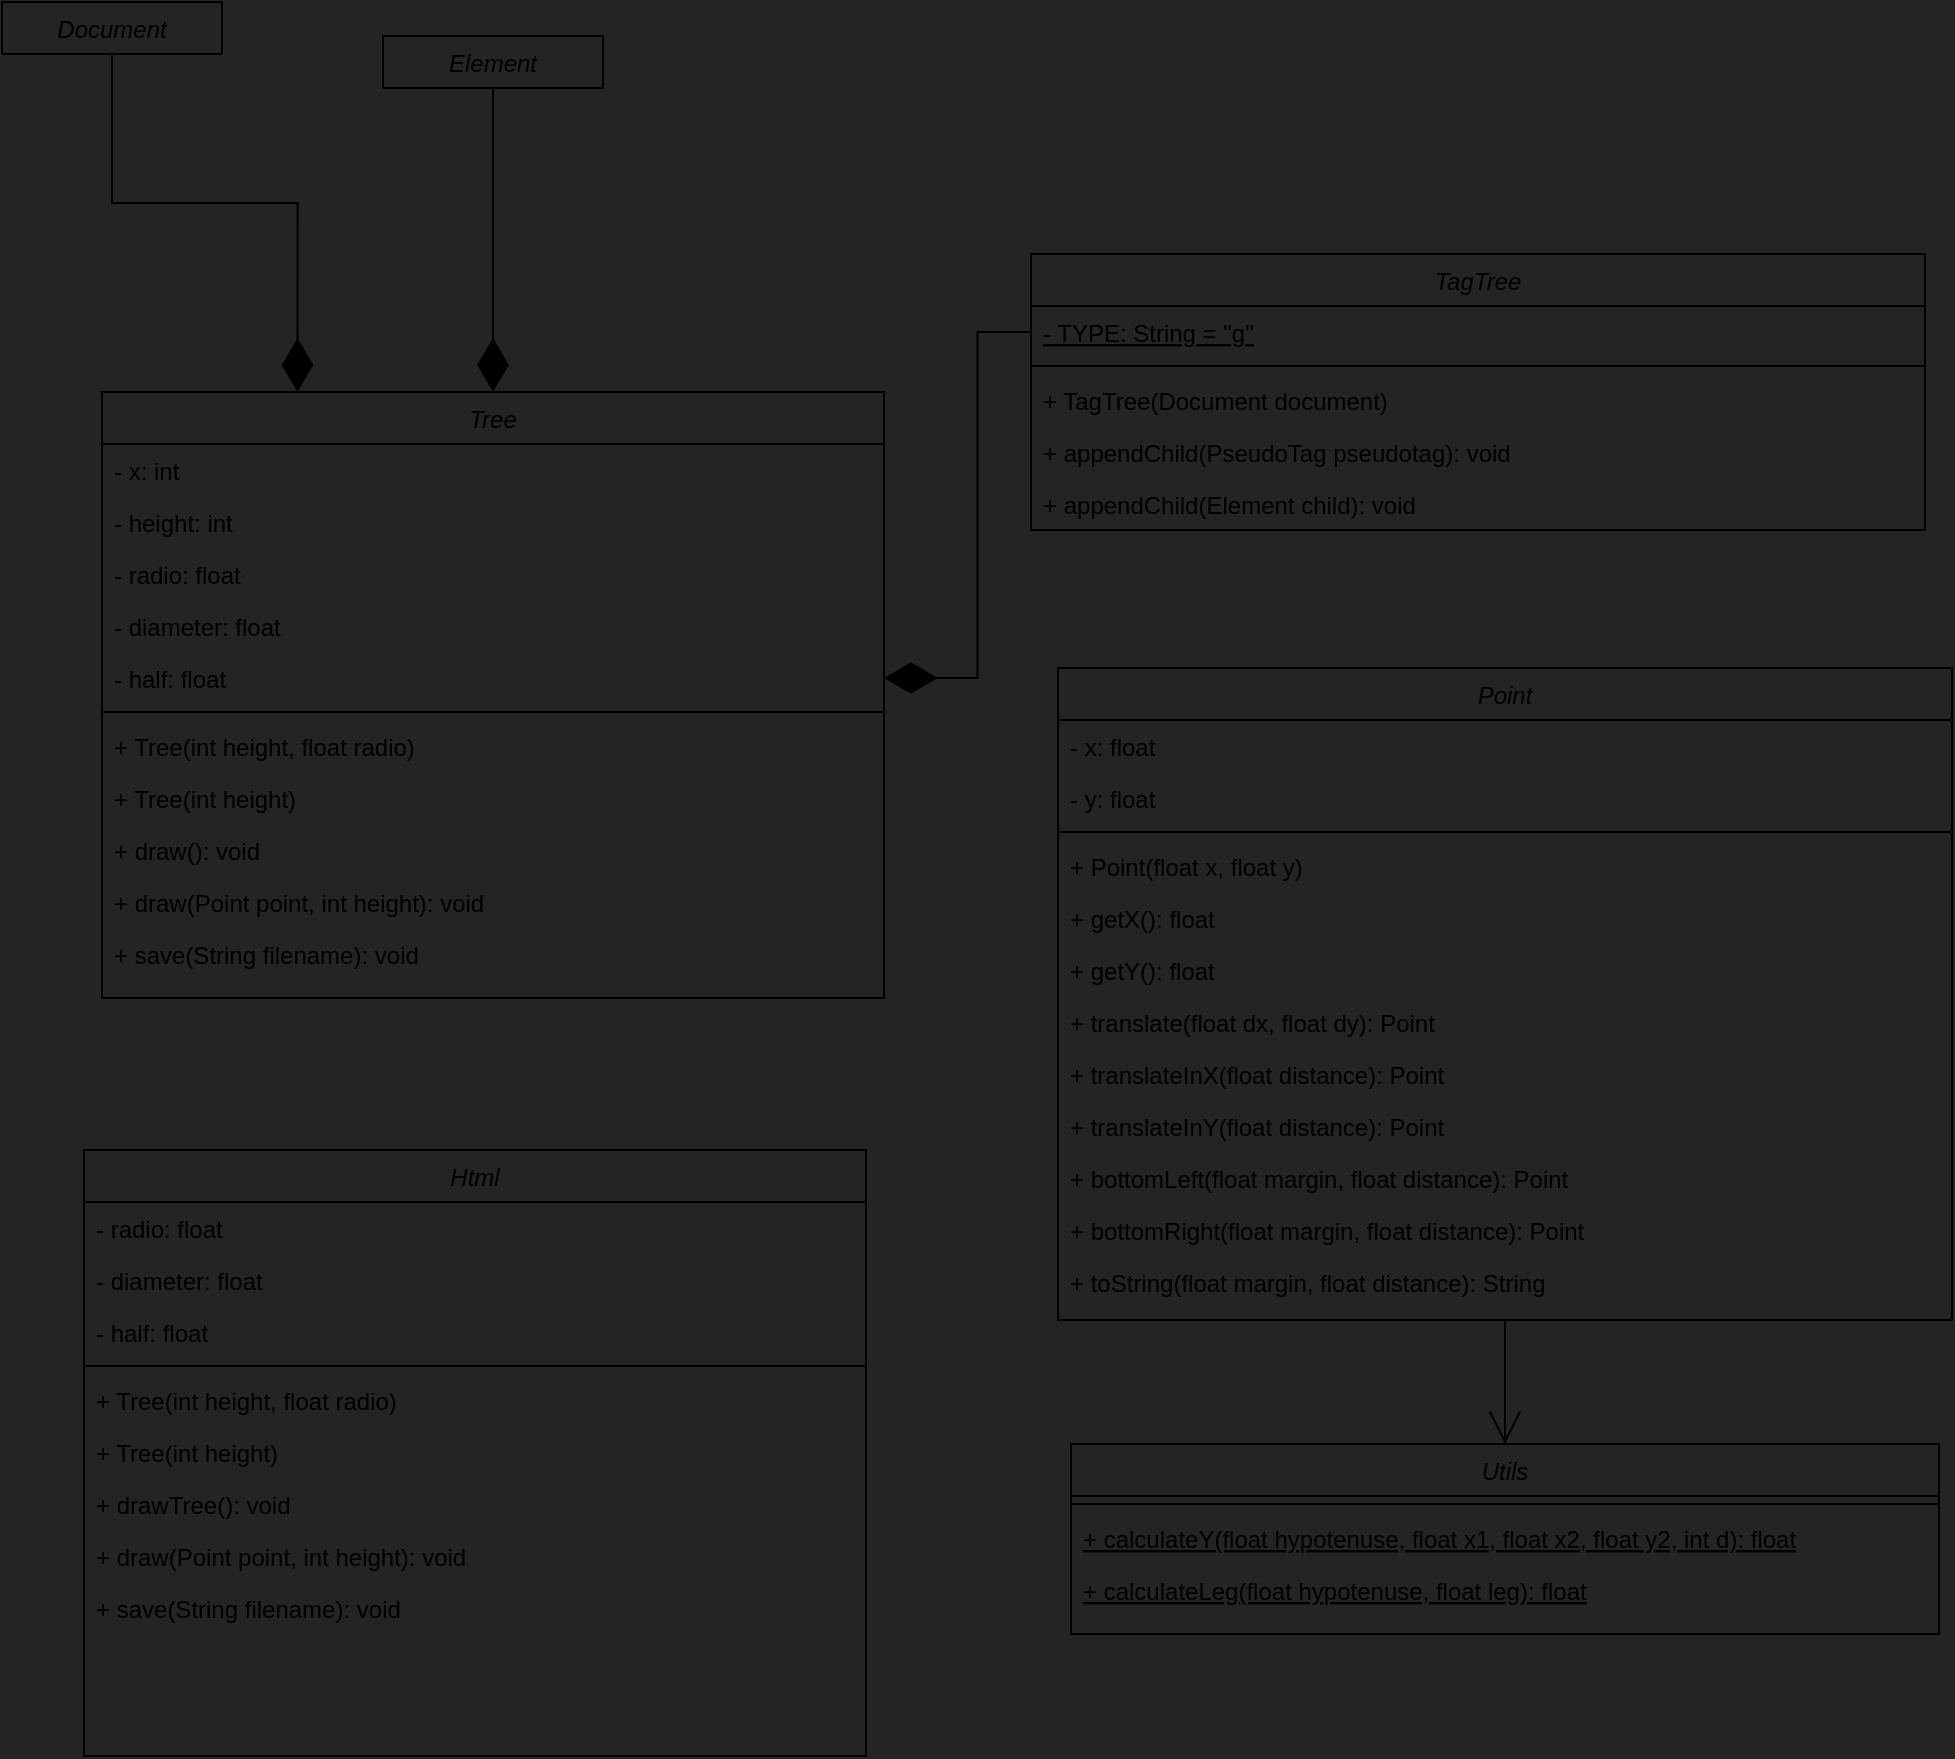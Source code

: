<mxfile version="20.3.0" type="device"><diagram name="svgtree" id="i_98BdUtCzlUkUOAYvuG"><mxGraphModel dx="1665" dy="3226" grid="0" gridSize="100" guides="1" tooltips="1" connect="1" arrows="1" fold="1" page="0" pageScale="1" pageWidth="1169" pageHeight="827" background="#242424" math="0" shadow="0"><root><mxCell id="nEXl6x_7-8cadN5U95Sm-0"/><mxCell id="nEXl6x_7-8cadN5U95Sm-1" parent="nEXl6x_7-8cadN5U95Sm-0"/><mxCell id="nEXl6x_7-8cadN5U95Sm-2" style="edgeStyle=orthogonalEdgeStyle;shape=connector;rounded=0;orthogonalLoop=1;jettySize=auto;html=1;exitX=0.5;exitY=0;exitDx=0;exitDy=0;entryX=0.5;entryY=1;entryDx=0;entryDy=0;labelBackgroundColor=default;strokeColor=default;fontFamily=Helvetica;fontSize=11;fontColor=default;endArrow=block;endFill=0;startSize=14;endSize=14;sourcePerimeterSpacing=8;targetPerimeterSpacing=8;" parent="nEXl6x_7-8cadN5U95Sm-1" edge="1"><mxGeometry relative="1" as="geometry"><Array as="points"><mxPoint x="1310" y="310"/><mxPoint x="1210" y="310"/><mxPoint x="1210" y="197"/><mxPoint x="1339" y="197"/></Array><mxPoint x="757" y="88" as="targetPoint"/></mxGeometry></mxCell><mxCell id="nEXl6x_7-8cadN5U95Sm-3" style="edgeStyle=orthogonalEdgeStyle;shape=connector;rounded=0;orthogonalLoop=1;jettySize=auto;html=1;exitX=0.5;exitY=0;exitDx=0;exitDy=0;entryX=0.5;entryY=1;entryDx=0;entryDy=0;labelBackgroundColor=default;strokeColor=default;fontFamily=Helvetica;fontSize=11;fontColor=default;endArrow=block;endFill=0;startSize=14;endSize=14;sourcePerimeterSpacing=8;targetPerimeterSpacing=8;" parent="nEXl6x_7-8cadN5U95Sm-1" edge="1"><mxGeometry relative="1" as="geometry"><mxPoint x="866" y="-221" as="sourcePoint"/></mxGeometry></mxCell><mxCell id="nEXl6x_7-8cadN5U95Sm-4" value="Utils" style="swimlane;fontStyle=2;align=center;verticalAlign=top;childLayout=stackLayout;horizontal=1;startSize=26;horizontalStack=0;resizeParent=1;resizeLast=0;collapsible=1;marginBottom=0;rounded=0;shadow=0;strokeWidth=1;fillColor=none;" parent="nEXl6x_7-8cadN5U95Sm-1" vertex="1"><mxGeometry x="715.5" y="-1467" width="434" height="95" as="geometry"><mxRectangle x="130" y="200" width="110" height="26" as="alternateBounds"/></mxGeometry></mxCell><mxCell id="nEXl6x_7-8cadN5U95Sm-8" value="" style="line;html=1;strokeWidth=1;align=left;verticalAlign=middle;spacingTop=-1;spacingLeft=3;spacingRight=3;rotatable=0;labelPosition=right;points=[];portConstraint=eastwest;" parent="nEXl6x_7-8cadN5U95Sm-4" vertex="1"><mxGeometry y="26" width="434" height="8" as="geometry"/></mxCell><mxCell id="nEXl6x_7-8cadN5U95Sm-9" value="+ calculateY(float hypotenuse, float x1, float x2, float y2, int d): float" style="text;align=left;verticalAlign=top;spacingLeft=4;spacingRight=4;overflow=hidden;rotatable=0;points=[[0,0.5],[1,0.5]];portConstraint=eastwest;fontStyle=4" parent="nEXl6x_7-8cadN5U95Sm-4" vertex="1"><mxGeometry y="34" width="434" height="26" as="geometry"/></mxCell><mxCell id="nEXl6x_7-8cadN5U95Sm-10" value="+ calculateLeg(float hypotenuse, float leg): float" style="text;align=left;verticalAlign=top;spacingLeft=4;spacingRight=4;overflow=hidden;rotatable=0;points=[[0,0.5],[1,0.5]];portConstraint=eastwest;fontStyle=4" parent="nEXl6x_7-8cadN5U95Sm-4" vertex="1"><mxGeometry y="60" width="434" height="26" as="geometry"/></mxCell><mxCell id="enQMLkWNMkP65dQgjEoN-84" style="edgeStyle=orthogonalEdgeStyle;shape=connector;rounded=0;orthogonalLoop=1;jettySize=auto;html=1;exitX=0.5;exitY=0;exitDx=0;exitDy=0;entryX=0.5;entryY=1;entryDx=0;entryDy=0;labelBackgroundColor=default;strokeColor=default;strokeWidth=1;fontFamily=Helvetica;fontSize=11;fontColor=default;startArrow=diamondThin;startFill=1;endArrow=none;endFill=0;startSize=24;endSize=14;sourcePerimeterSpacing=8;targetPerimeterSpacing=8;" parent="nEXl6x_7-8cadN5U95Sm-1" source="nEXl6x_7-8cadN5U95Sm-50" target="enQMLkWNMkP65dQgjEoN-74" edge="1"><mxGeometry relative="1" as="geometry"/></mxCell><mxCell id="enQMLkWNMkP65dQgjEoN-85" style="edgeStyle=orthogonalEdgeStyle;shape=connector;rounded=0;orthogonalLoop=1;jettySize=auto;html=1;exitX=0.25;exitY=0;exitDx=0;exitDy=0;entryX=0.5;entryY=1;entryDx=0;entryDy=0;labelBackgroundColor=default;strokeColor=default;strokeWidth=1;fontFamily=Helvetica;fontSize=11;fontColor=default;startArrow=diamondThin;startFill=1;endArrow=none;endFill=0;startSize=24;endSize=14;sourcePerimeterSpacing=8;targetPerimeterSpacing=8;" parent="nEXl6x_7-8cadN5U95Sm-1" source="nEXl6x_7-8cadN5U95Sm-50" target="enQMLkWNMkP65dQgjEoN-79" edge="1"><mxGeometry relative="1" as="geometry"/></mxCell><mxCell id="nEXl6x_7-8cadN5U95Sm-50" value="Tree" style="swimlane;fontStyle=2;align=center;verticalAlign=top;childLayout=stackLayout;horizontal=1;startSize=26;horizontalStack=0;resizeParent=1;resizeLast=0;collapsible=1;marginBottom=0;rounded=0;shadow=0;strokeWidth=1;fillColor=none;" parent="nEXl6x_7-8cadN5U95Sm-1" vertex="1"><mxGeometry x="231" y="-1993" width="391" height="303" as="geometry"><mxRectangle x="450" y="286" width="110" height="26" as="alternateBounds"/></mxGeometry></mxCell><mxCell id="nEXl6x_7-8cadN5U95Sm-53" value="- x: int" style="text;align=left;verticalAlign=top;spacingLeft=4;spacingRight=4;overflow=hidden;rotatable=0;points=[[0,0.5],[1,0.5]];portConstraint=eastwest;" parent="nEXl6x_7-8cadN5U95Sm-50" vertex="1"><mxGeometry y="26" width="391" height="26" as="geometry"/></mxCell><mxCell id="enQMLkWNMkP65dQgjEoN-11" value="- height: int" style="text;align=left;verticalAlign=top;spacingLeft=4;spacingRight=4;overflow=hidden;rotatable=0;points=[[0,0.5],[1,0.5]];portConstraint=eastwest;" parent="nEXl6x_7-8cadN5U95Sm-50" vertex="1"><mxGeometry y="52" width="391" height="26" as="geometry"/></mxCell><mxCell id="enQMLkWNMkP65dQgjEoN-12" value="- radio: float" style="text;align=left;verticalAlign=top;spacingLeft=4;spacingRight=4;overflow=hidden;rotatable=0;points=[[0,0.5],[1,0.5]];portConstraint=eastwest;" parent="nEXl6x_7-8cadN5U95Sm-50" vertex="1"><mxGeometry y="78" width="391" height="26" as="geometry"/></mxCell><mxCell id="enQMLkWNMkP65dQgjEoN-13" value="- diameter: float" style="text;align=left;verticalAlign=top;spacingLeft=4;spacingRight=4;overflow=hidden;rotatable=0;points=[[0,0.5],[1,0.5]];portConstraint=eastwest;" parent="nEXl6x_7-8cadN5U95Sm-50" vertex="1"><mxGeometry y="104" width="391" height="26" as="geometry"/></mxCell><mxCell id="enQMLkWNMkP65dQgjEoN-14" value="- half: float" style="text;align=left;verticalAlign=top;spacingLeft=4;spacingRight=4;overflow=hidden;rotatable=0;points=[[0,0.5],[1,0.5]];portConstraint=eastwest;" parent="nEXl6x_7-8cadN5U95Sm-50" vertex="1"><mxGeometry y="130" width="391" height="26" as="geometry"/></mxCell><mxCell id="nEXl6x_7-8cadN5U95Sm-51" value="" style="line;html=1;strokeWidth=1;align=left;verticalAlign=middle;spacingTop=-1;spacingLeft=3;spacingRight=3;rotatable=0;labelPosition=right;points=[];portConstraint=eastwest;" parent="nEXl6x_7-8cadN5U95Sm-50" vertex="1"><mxGeometry y="156" width="391" height="8" as="geometry"/></mxCell><mxCell id="nEXl6x_7-8cadN5U95Sm-54" value="+ Tree(int height, float radio)" style="text;align=left;verticalAlign=top;spacingLeft=4;spacingRight=4;overflow=hidden;rotatable=0;points=[[0,0.5],[1,0.5]];portConstraint=eastwest;" parent="nEXl6x_7-8cadN5U95Sm-50" vertex="1"><mxGeometry y="164" width="391" height="26" as="geometry"/></mxCell><mxCell id="nEXl6x_7-8cadN5U95Sm-55" value="+ Tree(int height)" style="text;align=left;verticalAlign=top;spacingLeft=4;spacingRight=4;overflow=hidden;rotatable=0;points=[[0,0.5],[1,0.5]];portConstraint=eastwest;fillColor=none;" parent="nEXl6x_7-8cadN5U95Sm-50" vertex="1"><mxGeometry y="190" width="391" height="26" as="geometry"/></mxCell><mxCell id="enQMLkWNMkP65dQgjEoN-16" value="+ draw(): void" style="text;align=left;verticalAlign=top;spacingLeft=4;spacingRight=4;overflow=hidden;rotatable=0;points=[[0,0.5],[1,0.5]];portConstraint=eastwest;fillColor=none;" parent="nEXl6x_7-8cadN5U95Sm-50" vertex="1"><mxGeometry y="216" width="391" height="26" as="geometry"/></mxCell><mxCell id="nEXl6x_7-8cadN5U95Sm-56" value="+ draw(Point point, int height): void" style="text;align=left;verticalAlign=top;spacingLeft=4;spacingRight=4;overflow=hidden;rotatable=0;points=[[0,0.5],[1,0.5]];portConstraint=eastwest;fillColor=none;" parent="nEXl6x_7-8cadN5U95Sm-50" vertex="1"><mxGeometry y="242" width="391" height="26" as="geometry"/></mxCell><mxCell id="nEXl6x_7-8cadN5U95Sm-57" value="+ save(String filename): void" style="text;align=left;verticalAlign=top;spacingLeft=4;spacingRight=4;overflow=hidden;rotatable=0;points=[[0,0.5],[1,0.5]];portConstraint=eastwest;" parent="nEXl6x_7-8cadN5U95Sm-50" vertex="1"><mxGeometry y="268" width="391" height="26" as="geometry"/></mxCell><mxCell id="nEXl6x_7-8cadN5U95Sm-62" value="TagTree" style="swimlane;fontStyle=2;align=center;verticalAlign=top;childLayout=stackLayout;horizontal=1;startSize=26;horizontalStack=0;resizeParent=1;resizeLast=0;collapsible=1;marginBottom=0;rounded=0;shadow=0;strokeWidth=1;fillColor=none;" parent="nEXl6x_7-8cadN5U95Sm-1" vertex="1"><mxGeometry x="695.5" y="-2062" width="447" height="138" as="geometry"><mxRectangle x="450" y="286" width="110" height="26" as="alternateBounds"/></mxGeometry></mxCell><mxCell id="nEXl6x_7-8cadN5U95Sm-64" value="- TYPE: String = &quot;g&quot;" style="text;align=left;verticalAlign=top;spacingLeft=4;spacingRight=4;overflow=hidden;rotatable=0;points=[[0,0.5],[1,0.5]];portConstraint=eastwest;fontStyle=4" parent="nEXl6x_7-8cadN5U95Sm-62" vertex="1"><mxGeometry y="26" width="447" height="26" as="geometry"/></mxCell><mxCell id="nEXl6x_7-8cadN5U95Sm-63" value="" style="line;html=1;strokeWidth=1;align=left;verticalAlign=middle;spacingTop=-1;spacingLeft=3;spacingRight=3;rotatable=0;labelPosition=right;points=[];portConstraint=eastwest;" parent="nEXl6x_7-8cadN5U95Sm-62" vertex="1"><mxGeometry y="52" width="447" height="8" as="geometry"/></mxCell><mxCell id="nEXl6x_7-8cadN5U95Sm-65" value="+ TagTree(Document document)" style="text;align=left;verticalAlign=top;spacingLeft=4;spacingRight=4;overflow=hidden;rotatable=0;points=[[0,0.5],[1,0.5]];portConstraint=eastwest;" parent="nEXl6x_7-8cadN5U95Sm-62" vertex="1"><mxGeometry y="60" width="447" height="26" as="geometry"/></mxCell><mxCell id="nEXl6x_7-8cadN5U95Sm-66" value="+ appendChild(PseudoTag pseudotag): void" style="text;align=left;verticalAlign=top;spacingLeft=4;spacingRight=4;overflow=hidden;rotatable=0;points=[[0,0.5],[1,0.5]];portConstraint=eastwest;" parent="nEXl6x_7-8cadN5U95Sm-62" vertex="1"><mxGeometry y="86" width="447" height="26" as="geometry"/></mxCell><mxCell id="HEnOIkAH_6xlFScfeltk-12" value="+ appendChild(Element child): void" style="text;align=left;verticalAlign=top;spacingLeft=4;spacingRight=4;overflow=hidden;rotatable=0;points=[[0,0.5],[1,0.5]];portConstraint=eastwest;" vertex="1" parent="nEXl6x_7-8cadN5U95Sm-62"><mxGeometry y="112" width="447" height="26" as="geometry"/></mxCell><mxCell id="enQMLkWNMkP65dQgjEoN-17" style="edgeStyle=orthogonalEdgeStyle;shape=connector;rounded=0;orthogonalLoop=1;jettySize=auto;html=1;exitX=0.5;exitY=1;exitDx=0;exitDy=0;entryX=0.5;entryY=0;entryDx=0;entryDy=0;labelBackgroundColor=default;strokeColor=default;fontFamily=Helvetica;fontSize=11;fontColor=default;endArrow=open;startSize=14;endSize=14;sourcePerimeterSpacing=8;targetPerimeterSpacing=8;" parent="nEXl6x_7-8cadN5U95Sm-1" source="nEXl6x_7-8cadN5U95Sm-88" target="nEXl6x_7-8cadN5U95Sm-4" edge="1"><mxGeometry relative="1" as="geometry"/></mxCell><mxCell id="nEXl6x_7-8cadN5U95Sm-88" value="Point" style="swimlane;fontStyle=2;align=center;verticalAlign=top;childLayout=stackLayout;horizontal=1;startSize=26;horizontalStack=0;resizeParent=1;resizeLast=0;collapsible=1;marginBottom=0;rounded=0;shadow=0;strokeWidth=1;fillColor=none;" parent="nEXl6x_7-8cadN5U95Sm-1" vertex="1"><mxGeometry x="709" y="-1855" width="447" height="326" as="geometry"><mxRectangle x="450" y="286" width="110" height="26" as="alternateBounds"/></mxGeometry></mxCell><mxCell id="nEXl6x_7-8cadN5U95Sm-90" value="- x: float" style="text;align=left;verticalAlign=top;spacingLeft=4;spacingRight=4;overflow=hidden;rotatable=0;points=[[0,0.5],[1,0.5]];portConstraint=eastwest;" parent="nEXl6x_7-8cadN5U95Sm-88" vertex="1"><mxGeometry y="26" width="447" height="26" as="geometry"/></mxCell><mxCell id="enQMLkWNMkP65dQgjEoN-0" value="- y: float" style="text;align=left;verticalAlign=top;spacingLeft=4;spacingRight=4;overflow=hidden;rotatable=0;points=[[0,0.5],[1,0.5]];portConstraint=eastwest;" parent="nEXl6x_7-8cadN5U95Sm-88" vertex="1"><mxGeometry y="52" width="447" height="26" as="geometry"/></mxCell><mxCell id="nEXl6x_7-8cadN5U95Sm-89" value="" style="line;html=1;strokeWidth=1;align=left;verticalAlign=middle;spacingTop=-1;spacingLeft=3;spacingRight=3;rotatable=0;labelPosition=right;points=[];portConstraint=eastwest;" parent="nEXl6x_7-8cadN5U95Sm-88" vertex="1"><mxGeometry y="78" width="447" height="8" as="geometry"/></mxCell><mxCell id="nEXl6x_7-8cadN5U95Sm-91" value="+ Point(float x, float y)" style="text;align=left;verticalAlign=top;spacingLeft=4;spacingRight=4;overflow=hidden;rotatable=0;points=[[0,0.5],[1,0.5]];portConstraint=eastwest;" parent="nEXl6x_7-8cadN5U95Sm-88" vertex="1"><mxGeometry y="86" width="447" height="26" as="geometry"/></mxCell><mxCell id="nEXl6x_7-8cadN5U95Sm-92" value="+ getX(): float" style="text;align=left;verticalAlign=top;spacingLeft=4;spacingRight=4;overflow=hidden;rotatable=0;points=[[0,0.5],[1,0.5]];portConstraint=eastwest;" parent="nEXl6x_7-8cadN5U95Sm-88" vertex="1"><mxGeometry y="112" width="447" height="26" as="geometry"/></mxCell><mxCell id="enQMLkWNMkP65dQgjEoN-1" value="+ getY(): float" style="text;align=left;verticalAlign=top;spacingLeft=4;spacingRight=4;overflow=hidden;rotatable=0;points=[[0,0.5],[1,0.5]];portConstraint=eastwest;" parent="nEXl6x_7-8cadN5U95Sm-88" vertex="1"><mxGeometry y="138" width="447" height="26" as="geometry"/></mxCell><mxCell id="enQMLkWNMkP65dQgjEoN-2" value="+ translate(float dx, float dy): Point" style="text;align=left;verticalAlign=top;spacingLeft=4;spacingRight=4;overflow=hidden;rotatable=0;points=[[0,0.5],[1,0.5]];portConstraint=eastwest;" parent="nEXl6x_7-8cadN5U95Sm-88" vertex="1"><mxGeometry y="164" width="447" height="26" as="geometry"/></mxCell><mxCell id="enQMLkWNMkP65dQgjEoN-3" value="+ translateInX(float distance): Point" style="text;align=left;verticalAlign=top;spacingLeft=4;spacingRight=4;overflow=hidden;rotatable=0;points=[[0,0.5],[1,0.5]];portConstraint=eastwest;" parent="nEXl6x_7-8cadN5U95Sm-88" vertex="1"><mxGeometry y="190" width="447" height="26" as="geometry"/></mxCell><mxCell id="enQMLkWNMkP65dQgjEoN-4" value="+ translateInY(float distance): Point" style="text;align=left;verticalAlign=top;spacingLeft=4;spacingRight=4;overflow=hidden;rotatable=0;points=[[0,0.5],[1,0.5]];portConstraint=eastwest;" parent="nEXl6x_7-8cadN5U95Sm-88" vertex="1"><mxGeometry y="216" width="447" height="26" as="geometry"/></mxCell><mxCell id="enQMLkWNMkP65dQgjEoN-5" value="+ bottomLeft(float margin, float distance): Point" style="text;align=left;verticalAlign=top;spacingLeft=4;spacingRight=4;overflow=hidden;rotatable=0;points=[[0,0.5],[1,0.5]];portConstraint=eastwest;" parent="nEXl6x_7-8cadN5U95Sm-88" vertex="1"><mxGeometry y="242" width="447" height="26" as="geometry"/></mxCell><mxCell id="enQMLkWNMkP65dQgjEoN-6" value="+ bottomRight(float margin, float distance): Point" style="text;align=left;verticalAlign=top;spacingLeft=4;spacingRight=4;overflow=hidden;rotatable=0;points=[[0,0.5],[1,0.5]];portConstraint=eastwest;" parent="nEXl6x_7-8cadN5U95Sm-88" vertex="1"><mxGeometry y="268" width="447" height="26" as="geometry"/></mxCell><mxCell id="enQMLkWNMkP65dQgjEoN-7" value="+ toString(float margin, float distance): String" style="text;align=left;verticalAlign=top;spacingLeft=4;spacingRight=4;overflow=hidden;rotatable=0;points=[[0,0.5],[1,0.5]];portConstraint=eastwest;" parent="nEXl6x_7-8cadN5U95Sm-88" vertex="1"><mxGeometry y="294" width="447" height="26" as="geometry"/></mxCell><mxCell id="nEXl6x_7-8cadN5U95Sm-94" style="edgeStyle=orthogonalEdgeStyle;shape=connector;rounded=0;orthogonalLoop=1;jettySize=auto;html=1;exitX=1;exitY=0.5;exitDx=0;exitDy=0;entryX=0;entryY=0.5;entryDx=0;entryDy=0;labelBackgroundColor=default;strokeColor=default;strokeWidth=1;fontFamily=Helvetica;fontSize=11;fontColor=default;startArrow=diamondThin;startFill=1;endArrow=none;endFill=0;startSize=24;endSize=14;sourcePerimeterSpacing=8;targetPerimeterSpacing=8;" parent="nEXl6x_7-8cadN5U95Sm-1" source="enQMLkWNMkP65dQgjEoN-14" target="nEXl6x_7-8cadN5U95Sm-64" edge="1"><mxGeometry relative="1" as="geometry"/></mxCell><mxCell id="enQMLkWNMkP65dQgjEoN-74" value="Element" style="swimlane;fontStyle=2;align=center;verticalAlign=top;childLayout=stackLayout;horizontal=1;startSize=26;horizontalStack=0;resizeParent=1;resizeLast=0;collapsible=1;marginBottom=0;rounded=0;shadow=0;strokeWidth=1;fillColor=none;" parent="nEXl6x_7-8cadN5U95Sm-1" vertex="1" collapsed="1"><mxGeometry x="371.5" y="-2171" width="110" height="26" as="geometry"><mxRectangle x="346" y="-2236" width="198" height="59" as="alternateBounds"/></mxGeometry></mxCell><mxCell id="enQMLkWNMkP65dQgjEoN-76" value="" style="line;html=1;strokeWidth=1;align=left;verticalAlign=middle;spacingTop=-1;spacingLeft=3;spacingRight=3;rotatable=0;labelPosition=right;points=[];portConstraint=eastwest;" parent="enQMLkWNMkP65dQgjEoN-74" vertex="1"><mxGeometry y="26" width="198" height="8" as="geometry"/></mxCell><mxCell id="enQMLkWNMkP65dQgjEoN-79" value="Document" style="swimlane;fontStyle=2;align=center;verticalAlign=top;childLayout=stackLayout;horizontal=1;startSize=26;horizontalStack=0;resizeParent=1;resizeLast=0;collapsible=1;marginBottom=0;rounded=0;shadow=0;strokeWidth=1;fillColor=none;" parent="nEXl6x_7-8cadN5U95Sm-1" vertex="1" collapsed="1"><mxGeometry x="181" y="-2188" width="110" height="26" as="geometry"><mxRectangle x="24" y="-2224.5" width="223" height="48" as="alternateBounds"/></mxGeometry></mxCell><mxCell id="enQMLkWNMkP65dQgjEoN-81" value="" style="line;html=1;strokeWidth=1;align=left;verticalAlign=middle;spacingTop=-1;spacingLeft=3;spacingRight=3;rotatable=0;labelPosition=right;points=[];portConstraint=eastwest;" parent="enQMLkWNMkP65dQgjEoN-79" vertex="1"><mxGeometry y="26" width="223" height="8" as="geometry"/></mxCell><mxCell id="HEnOIkAH_6xlFScfeltk-0" value="Html" style="swimlane;fontStyle=2;align=center;verticalAlign=top;childLayout=stackLayout;horizontal=1;startSize=26;horizontalStack=0;resizeParent=1;resizeLast=0;collapsible=1;marginBottom=0;rounded=0;shadow=0;strokeWidth=1;fillColor=none;" vertex="1" parent="nEXl6x_7-8cadN5U95Sm-1"><mxGeometry x="222" y="-1614" width="391" height="303" as="geometry"><mxRectangle x="450" y="286" width="110" height="26" as="alternateBounds"/></mxGeometry></mxCell><mxCell id="HEnOIkAH_6xlFScfeltk-3" value="- radio: float" style="text;align=left;verticalAlign=top;spacingLeft=4;spacingRight=4;overflow=hidden;rotatable=0;points=[[0,0.5],[1,0.5]];portConstraint=eastwest;" vertex="1" parent="HEnOIkAH_6xlFScfeltk-0"><mxGeometry y="26" width="391" height="26" as="geometry"/></mxCell><mxCell id="HEnOIkAH_6xlFScfeltk-4" value="- diameter: float" style="text;align=left;verticalAlign=top;spacingLeft=4;spacingRight=4;overflow=hidden;rotatable=0;points=[[0,0.5],[1,0.5]];portConstraint=eastwest;" vertex="1" parent="HEnOIkAH_6xlFScfeltk-0"><mxGeometry y="52" width="391" height="26" as="geometry"/></mxCell><mxCell id="HEnOIkAH_6xlFScfeltk-5" value="- half: float" style="text;align=left;verticalAlign=top;spacingLeft=4;spacingRight=4;overflow=hidden;rotatable=0;points=[[0,0.5],[1,0.5]];portConstraint=eastwest;" vertex="1" parent="HEnOIkAH_6xlFScfeltk-0"><mxGeometry y="78" width="391" height="26" as="geometry"/></mxCell><mxCell id="HEnOIkAH_6xlFScfeltk-6" value="" style="line;html=1;strokeWidth=1;align=left;verticalAlign=middle;spacingTop=-1;spacingLeft=3;spacingRight=3;rotatable=0;labelPosition=right;points=[];portConstraint=eastwest;" vertex="1" parent="HEnOIkAH_6xlFScfeltk-0"><mxGeometry y="104" width="391" height="8" as="geometry"/></mxCell><mxCell id="HEnOIkAH_6xlFScfeltk-7" value="+ Tree(int height, float radio)" style="text;align=left;verticalAlign=top;spacingLeft=4;spacingRight=4;overflow=hidden;rotatable=0;points=[[0,0.5],[1,0.5]];portConstraint=eastwest;" vertex="1" parent="HEnOIkAH_6xlFScfeltk-0"><mxGeometry y="112" width="391" height="26" as="geometry"/></mxCell><mxCell id="HEnOIkAH_6xlFScfeltk-8" value="+ Tree(int height)" style="text;align=left;verticalAlign=top;spacingLeft=4;spacingRight=4;overflow=hidden;rotatable=0;points=[[0,0.5],[1,0.5]];portConstraint=eastwest;fillColor=none;" vertex="1" parent="HEnOIkAH_6xlFScfeltk-0"><mxGeometry y="138" width="391" height="26" as="geometry"/></mxCell><mxCell id="HEnOIkAH_6xlFScfeltk-9" value="+ drawTree(): void" style="text;align=left;verticalAlign=top;spacingLeft=4;spacingRight=4;overflow=hidden;rotatable=0;points=[[0,0.5],[1,0.5]];portConstraint=eastwest;fillColor=none;" vertex="1" parent="HEnOIkAH_6xlFScfeltk-0"><mxGeometry y="164" width="391" height="26" as="geometry"/></mxCell><mxCell id="HEnOIkAH_6xlFScfeltk-10" value="+ draw(Point point, int height): void" style="text;align=left;verticalAlign=top;spacingLeft=4;spacingRight=4;overflow=hidden;rotatable=0;points=[[0,0.5],[1,0.5]];portConstraint=eastwest;fillColor=none;" vertex="1" parent="HEnOIkAH_6xlFScfeltk-0"><mxGeometry y="190" width="391" height="26" as="geometry"/></mxCell><mxCell id="HEnOIkAH_6xlFScfeltk-11" value="+ save(String filename): void" style="text;align=left;verticalAlign=top;spacingLeft=4;spacingRight=4;overflow=hidden;rotatable=0;points=[[0,0.5],[1,0.5]];portConstraint=eastwest;" vertex="1" parent="HEnOIkAH_6xlFScfeltk-0"><mxGeometry y="216" width="391" height="26" as="geometry"/></mxCell></root></mxGraphModel></diagram></mxfile>
